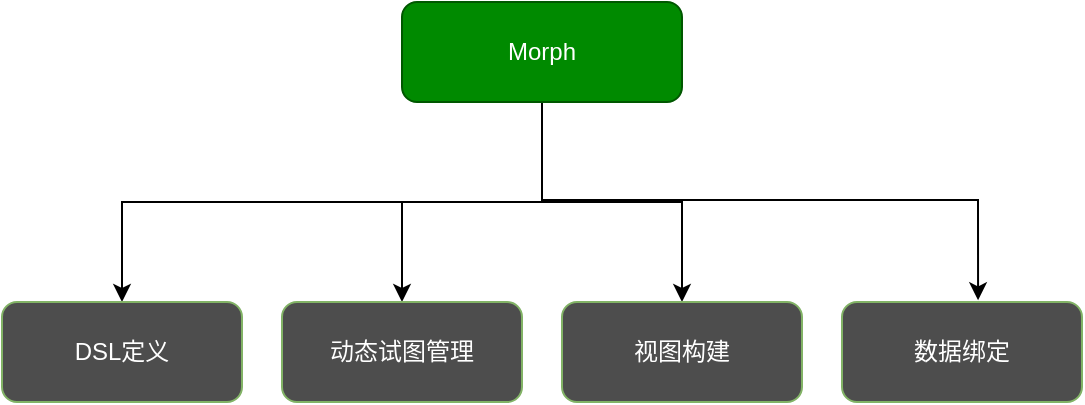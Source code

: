 <mxfile version="20.5.1" type="github">
  <diagram id="APL0nxcxLUfKRgPwbujM" name="第 1 页">
    <mxGraphModel dx="946" dy="474" grid="1" gridSize="10" guides="1" tooltips="1" connect="1" arrows="1" fold="1" page="1" pageScale="1" pageWidth="1169" pageHeight="827" math="0" shadow="0">
      <root>
        <mxCell id="0" />
        <mxCell id="1" parent="0" />
        <mxCell id="LqvaIks4Ke69UwxVxklY-8" style="edgeStyle=orthogonalEdgeStyle;rounded=0;orthogonalLoop=1;jettySize=auto;html=1;entryX=0.5;entryY=0;entryDx=0;entryDy=0;fontColor=#FFFFFF;" edge="1" parent="1" source="LqvaIks4Ke69UwxVxklY-1" target="LqvaIks4Ke69UwxVxklY-2">
          <mxGeometry relative="1" as="geometry">
            <Array as="points">
              <mxPoint x="130" y="150" />
              <mxPoint x="340" y="150" />
            </Array>
          </mxGeometry>
        </mxCell>
        <mxCell id="LqvaIks4Ke69UwxVxklY-9" style="edgeStyle=orthogonalEdgeStyle;rounded=0;orthogonalLoop=1;jettySize=auto;html=1;entryX=0.433;entryY=-0.017;entryDx=0;entryDy=0;entryPerimeter=0;fontColor=#FFFFFF;" edge="1" parent="1" source="LqvaIks4Ke69UwxVxklY-1" target="LqvaIks4Ke69UwxVxklY-5">
          <mxGeometry relative="1" as="geometry">
            <Array as="points">
              <mxPoint x="542" y="148.98" />
              <mxPoint x="340" y="148.98" />
            </Array>
          </mxGeometry>
        </mxCell>
        <mxCell id="LqvaIks4Ke69UwxVxklY-10" style="edgeStyle=orthogonalEdgeStyle;rounded=0;orthogonalLoop=1;jettySize=auto;html=1;entryX=0.5;entryY=0;entryDx=0;entryDy=0;fontColor=#FFFFFF;" edge="1" parent="1" source="LqvaIks4Ke69UwxVxklY-1" target="LqvaIks4Ke69UwxVxklY-3">
          <mxGeometry relative="1" as="geometry" />
        </mxCell>
        <mxCell id="LqvaIks4Ke69UwxVxklY-11" style="edgeStyle=orthogonalEdgeStyle;rounded=0;orthogonalLoop=1;jettySize=auto;html=1;entryX=0.5;entryY=0;entryDx=0;entryDy=0;fontColor=#FFFFFF;" edge="1" parent="1" source="LqvaIks4Ke69UwxVxklY-1" target="LqvaIks4Ke69UwxVxklY-4">
          <mxGeometry relative="1" as="geometry" />
        </mxCell>
        <mxCell id="LqvaIks4Ke69UwxVxklY-1" value="Morph" style="rounded=1;whiteSpace=wrap;html=1;fillColor=#008a00;fontColor=#ffffff;strokeColor=#005700;flipH=1;flipV=1;" vertex="1" parent="1">
          <mxGeometry x="270" y="50" width="140" height="50" as="geometry" />
        </mxCell>
        <mxCell id="LqvaIks4Ke69UwxVxklY-2" value="DSL定义" style="rounded=1;whiteSpace=wrap;html=1;fillColor=#4D4D4D;strokeColor=#82b366;fontColor=#FFFFFF;flipH=1;flipV=0;" vertex="1" parent="1">
          <mxGeometry x="70" y="200" width="120" height="50" as="geometry" />
        </mxCell>
        <mxCell id="LqvaIks4Ke69UwxVxklY-3" value="动态试图管理" style="rounded=1;whiteSpace=wrap;html=1;fillColor=#4D4D4D;strokeColor=#82b366;fontColor=#FFFFFF;flipH=1;flipV=0;" vertex="1" parent="1">
          <mxGeometry x="210" y="200" width="120" height="50" as="geometry" />
        </mxCell>
        <mxCell id="LqvaIks4Ke69UwxVxklY-4" value="视图构建" style="rounded=1;whiteSpace=wrap;html=1;fillColor=#4D4D4D;strokeColor=#82b366;fontColor=#FFFFFF;flipH=1;flipV=0;" vertex="1" parent="1">
          <mxGeometry x="350" y="200" width="120" height="50" as="geometry" />
        </mxCell>
        <mxCell id="LqvaIks4Ke69UwxVxklY-5" value="数据绑定" style="rounded=1;whiteSpace=wrap;html=1;fillColor=#4D4D4D;strokeColor=#82b366;fontColor=#FFFFFF;flipH=1;flipV=0;" vertex="1" parent="1">
          <mxGeometry x="490" y="200" width="120" height="50" as="geometry" />
        </mxCell>
      </root>
    </mxGraphModel>
  </diagram>
</mxfile>
